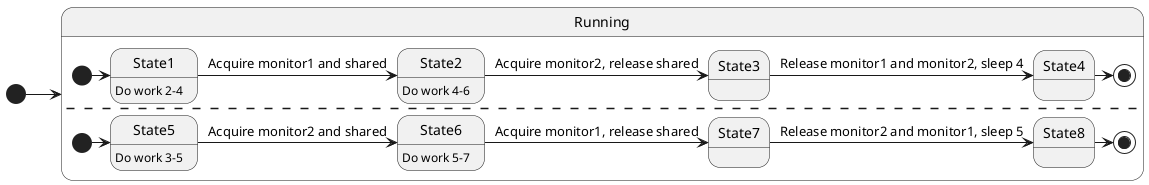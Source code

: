 @startuml

[*] -> Running

state Running{

    [*] -> State1
    State1 : Do work 2-4
    State1 -> State2 : Acquire monitor1 and shared
    State2 : Do work 4-6
    State2 -> State3 : Acquire monitor2, release shared
    State3 -> State4 : Release monitor1 and monitor2, sleep 4
    State4 -> [*]

    --

    [*] -> State5
    State5 : Do work 3-5
    State5 -> State6 : Acquire monitor2 and shared
    State6 : Do work 5-7
    State6 -> State7 : Acquire monitor1, release shared
    State7 -> State8 : Release monitor2 and monitor1, sleep 5
    State8 -> [*]

}

@enduml